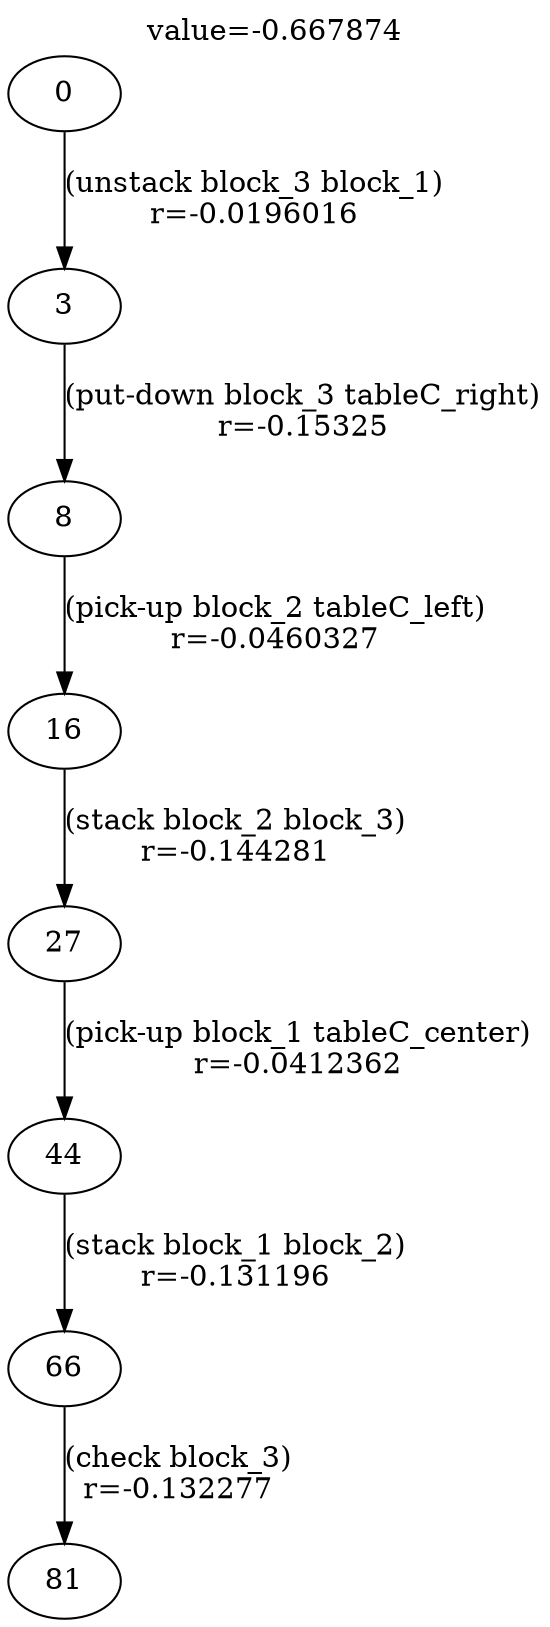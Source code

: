 digraph g{
label="value=-0.667874"
labelloc=top
0->3 [ label="(unstack block_3 block_1)
r=-0.0196016" ];
3->8 [ label="(put-down block_3 tableC_right)
r=-0.15325" ];
8->16 [ label="(pick-up block_2 tableC_left)
r=-0.0460327" ];
16->27 [ label="(stack block_2 block_3)
r=-0.144281" ];
27->44 [ label="(pick-up block_1 tableC_center)
r=-0.0412362" ];
44->66 [ label="(stack block_1 block_2)
r=-0.131196" ];
66->81 [ label="(check block_3)
r=-0.132277" ];
}
